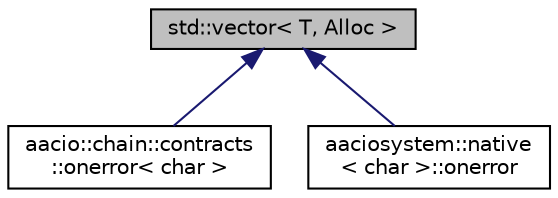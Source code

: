 digraph "std::vector&lt; T, Alloc &gt;"
{
  edge [fontname="Helvetica",fontsize="10",labelfontname="Helvetica",labelfontsize="10"];
  node [fontname="Helvetica",fontsize="10",shape=record];
  Node0 [label="std::vector\< T, Alloc \>",height=0.2,width=0.4,color="black", fillcolor="grey75", style="filled", fontcolor="black"];
  Node0 -> Node1 [dir="back",color="midnightblue",fontsize="10",style="solid"];
  Node1 [label="aacio::chain::contracts\l::onerror\< char \>",height=0.2,width=0.4,color="black", fillcolor="white", style="filled",URL="$structaacio_1_1chain_1_1contracts_1_1onerror.html"];
  Node0 -> Node2 [dir="back",color="midnightblue",fontsize="10",style="solid"];
  Node2 [label="aaciosystem::native\l\< char \>::onerror",height=0.2,width=0.4,color="black", fillcolor="white", style="filled",URL="$structaaciosystem_1_1native_1_1onerror.html"];
}
